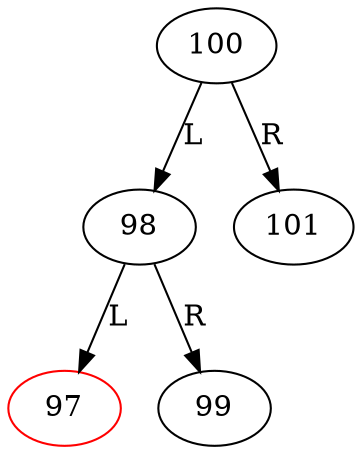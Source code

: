 digraph InOrderTraversal2 {
"100" -> {"98"} [label="L"]
"100" -> {"101"} [label="R"]
"98" -> {"97"} [label="L"]
"98" -> {"99"} [label="R"]
"97" [color=red]
}
